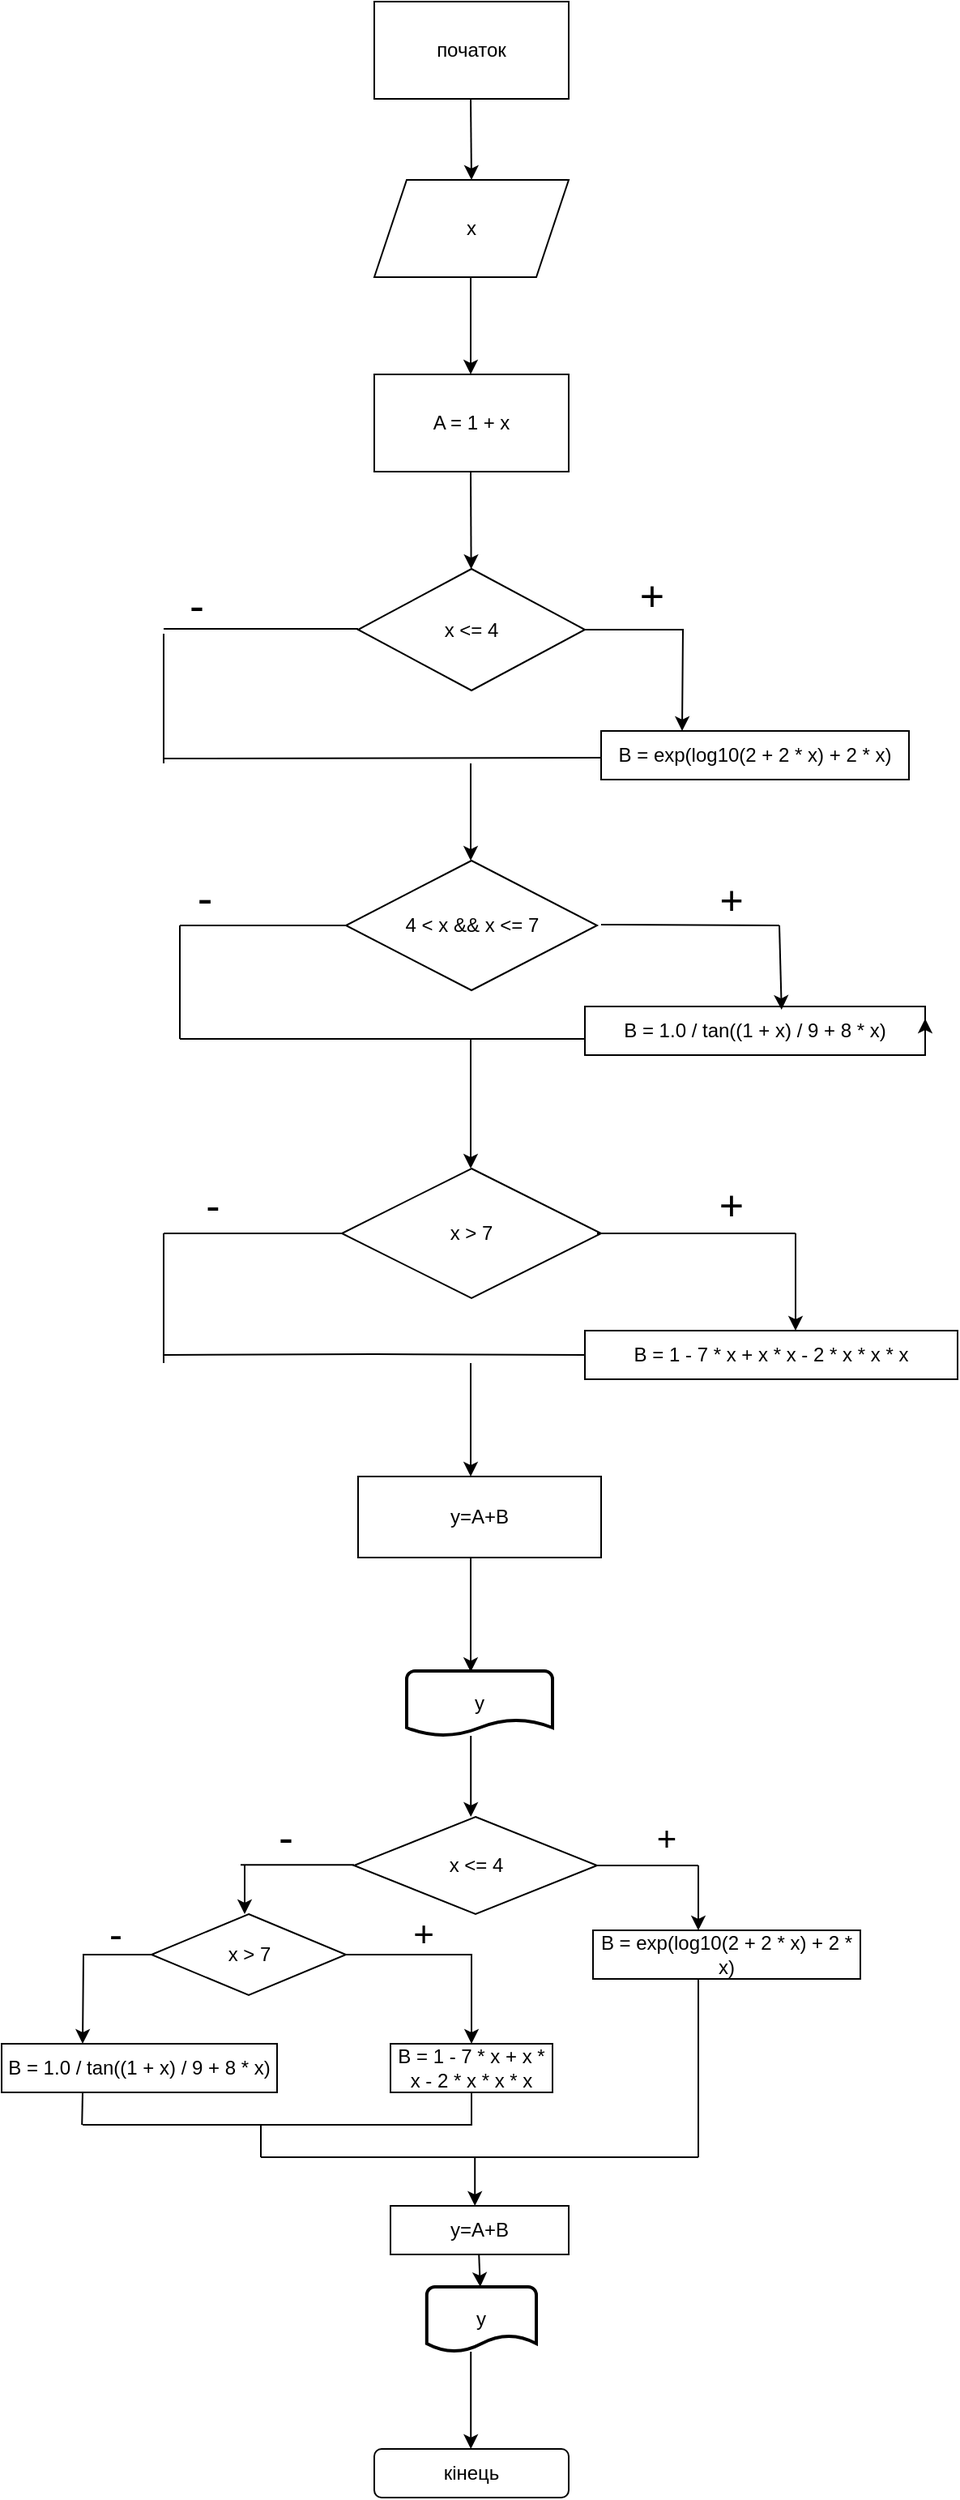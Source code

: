 <mxfile version="22.0.1" type="device" pages="2">
  <diagram id="C5RBs43oDa-KdzZeNtuy" name="Page-1">
    <mxGraphModel dx="2868" dy="1756" grid="1" gridSize="10" guides="1" tooltips="1" connect="1" arrows="1" fold="1" page="1" pageScale="1" pageWidth="1200" pageHeight="1920" math="0" shadow="0">
      <root>
        <mxCell id="WIyWlLk6GJQsqaUBKTNV-0" />
        <mxCell id="WIyWlLk6GJQsqaUBKTNV-1" parent="WIyWlLk6GJQsqaUBKTNV-0" />
        <mxCell id="y7uzhGswZM44uzYhXX_8-0" value="початок" style="rounded=0;whiteSpace=wrap;html=1;" vertex="1" parent="WIyWlLk6GJQsqaUBKTNV-1">
          <mxGeometry x="260" y="70" width="120" height="60" as="geometry" />
        </mxCell>
        <mxCell id="y7uzhGswZM44uzYhXX_8-4" value="" style="endArrow=classic;html=1;rounded=0;" edge="1" parent="WIyWlLk6GJQsqaUBKTNV-1">
          <mxGeometry width="50" height="50" relative="1" as="geometry">
            <mxPoint x="319.5" y="130" as="sourcePoint" />
            <mxPoint x="320" y="180" as="targetPoint" />
            <Array as="points" />
          </mxGeometry>
        </mxCell>
        <mxCell id="y7uzhGswZM44uzYhXX_8-5" value="x" style="shape=parallelogram;perimeter=parallelogramPerimeter;whiteSpace=wrap;html=1;fixedSize=1;" vertex="1" parent="WIyWlLk6GJQsqaUBKTNV-1">
          <mxGeometry x="260" y="180" width="120" height="60" as="geometry" />
        </mxCell>
        <mxCell id="y7uzhGswZM44uzYhXX_8-7" value="" style="endArrow=classic;html=1;rounded=0;" edge="1" parent="WIyWlLk6GJQsqaUBKTNV-1">
          <mxGeometry width="50" height="50" relative="1" as="geometry">
            <mxPoint x="319.5" y="240" as="sourcePoint" />
            <mxPoint x="319.5" y="300" as="targetPoint" />
            <Array as="points">
              <mxPoint x="319.5" y="290" />
            </Array>
          </mxGeometry>
        </mxCell>
        <mxCell id="y7uzhGswZM44uzYhXX_8-8" value="A = 1 + x" style="rounded=0;whiteSpace=wrap;html=1;" vertex="1" parent="WIyWlLk6GJQsqaUBKTNV-1">
          <mxGeometry x="260" y="300" width="120" height="60" as="geometry" />
        </mxCell>
        <mxCell id="y7uzhGswZM44uzYhXX_8-14" value="" style="endArrow=classic;html=1;rounded=0;" edge="1" parent="WIyWlLk6GJQsqaUBKTNV-1" target="y7uzhGswZM44uzYhXX_8-15">
          <mxGeometry width="50" height="50" relative="1" as="geometry">
            <mxPoint x="319.5" y="360" as="sourcePoint" />
            <mxPoint x="319.5" y="420" as="targetPoint" />
          </mxGeometry>
        </mxCell>
        <mxCell id="y7uzhGswZM44uzYhXX_8-19" style="edgeStyle=orthogonalEdgeStyle;rounded=0;orthogonalLoop=1;jettySize=auto;html=1;movable=0;resizable=0;rotatable=0;deletable=0;editable=0;locked=1;connectable=0;" edge="1" parent="WIyWlLk6GJQsqaUBKTNV-1" source="y7uzhGswZM44uzYhXX_8-15">
          <mxGeometry relative="1" as="geometry">
            <mxPoint x="450" y="520" as="targetPoint" />
          </mxGeometry>
        </mxCell>
        <mxCell id="y7uzhGswZM44uzYhXX_8-15" value="x &amp;lt;= 4" style="rhombus;whiteSpace=wrap;html=1;" vertex="1" parent="WIyWlLk6GJQsqaUBKTNV-1">
          <mxGeometry x="250" y="420" width="140" height="75" as="geometry" />
        </mxCell>
        <mxCell id="y7uzhGswZM44uzYhXX_8-18" value="B = exp(log10(2 + 2 * x) + 2 * x)" style="rounded=0;whiteSpace=wrap;html=1;movable=1;resizable=1;rotatable=1;deletable=1;editable=1;locked=0;connectable=1;" vertex="1" parent="WIyWlLk6GJQsqaUBKTNV-1">
          <mxGeometry x="400" y="520" width="190" height="30" as="geometry" />
        </mxCell>
        <mxCell id="y7uzhGswZM44uzYhXX_8-21" value="" style="endArrow=none;html=1;rounded=0;movable=0;resizable=0;rotatable=0;deletable=0;editable=0;locked=1;connectable=0;" edge="1" parent="WIyWlLk6GJQsqaUBKTNV-1">
          <mxGeometry width="50" height="50" relative="1" as="geometry">
            <mxPoint x="250" y="457" as="sourcePoint" />
            <mxPoint x="130" y="457" as="targetPoint" />
            <Array as="points" />
          </mxGeometry>
        </mxCell>
        <mxCell id="y7uzhGswZM44uzYhXX_8-23" value="" style="endArrow=none;html=1;rounded=0;movable=1;resizable=1;rotatable=1;deletable=1;editable=1;locked=0;connectable=1;" edge="1" parent="WIyWlLk6GJQsqaUBKTNV-1">
          <mxGeometry width="50" height="50" relative="1" as="geometry">
            <mxPoint x="130" y="540" as="sourcePoint" />
            <mxPoint x="130" y="460" as="targetPoint" />
          </mxGeometry>
        </mxCell>
        <mxCell id="y7uzhGswZM44uzYhXX_8-25" value="" style="endArrow=none;html=1;rounded=0;movable=0;resizable=0;rotatable=0;deletable=0;editable=0;locked=1;connectable=0;" edge="1" parent="WIyWlLk6GJQsqaUBKTNV-1">
          <mxGeometry width="50" height="50" relative="1" as="geometry">
            <mxPoint x="130" y="537" as="sourcePoint" />
            <mxPoint x="400" y="536.5" as="targetPoint" />
          </mxGeometry>
        </mxCell>
        <mxCell id="y7uzhGswZM44uzYhXX_8-28" value="" style="endArrow=classic;html=1;rounded=0;" edge="1" parent="WIyWlLk6GJQsqaUBKTNV-1">
          <mxGeometry width="50" height="50" relative="1" as="geometry">
            <mxPoint x="319.5" y="540" as="sourcePoint" />
            <mxPoint x="319.5" y="600" as="targetPoint" />
          </mxGeometry>
        </mxCell>
        <mxCell id="y7uzhGswZM44uzYhXX_8-30" value="4 &amp;lt; x &amp;amp;&amp;amp; x &amp;lt;= 7" style="rhombus;whiteSpace=wrap;html=1;" vertex="1" parent="WIyWlLk6GJQsqaUBKTNV-1">
          <mxGeometry x="242.5" y="600" width="155" height="80" as="geometry" />
        </mxCell>
        <mxCell id="y7uzhGswZM44uzYhXX_8-31" value="" style="endArrow=none;html=1;rounded=0;" edge="1" parent="WIyWlLk6GJQsqaUBKTNV-1">
          <mxGeometry width="50" height="50" relative="1" as="geometry">
            <mxPoint x="140" y="640" as="sourcePoint" />
            <mxPoint x="242.5" y="640" as="targetPoint" />
          </mxGeometry>
        </mxCell>
        <mxCell id="y7uzhGswZM44uzYhXX_8-32" value="" style="endArrow=none;html=1;rounded=0;" edge="1" parent="WIyWlLk6GJQsqaUBKTNV-1">
          <mxGeometry width="50" height="50" relative="1" as="geometry">
            <mxPoint x="140" y="710" as="sourcePoint" />
            <mxPoint x="140" y="640" as="targetPoint" />
          </mxGeometry>
        </mxCell>
        <mxCell id="y7uzhGswZM44uzYhXX_8-33" value="B = 1.0 / tan((1 + x) / 9 + 8 * x)" style="rounded=0;whiteSpace=wrap;html=1;" vertex="1" parent="WIyWlLk6GJQsqaUBKTNV-1">
          <mxGeometry x="390" y="690" width="210" height="30" as="geometry" />
        </mxCell>
        <mxCell id="y7uzhGswZM44uzYhXX_8-40" value="" style="endArrow=none;html=1;rounded=0;" edge="1" parent="WIyWlLk6GJQsqaUBKTNV-1">
          <mxGeometry width="50" height="50" relative="1" as="geometry">
            <mxPoint x="400" y="639.5" as="sourcePoint" />
            <mxPoint x="510" y="640" as="targetPoint" />
          </mxGeometry>
        </mxCell>
        <mxCell id="y7uzhGswZM44uzYhXX_8-41" value="" style="endArrow=classic;html=1;rounded=0;entryX=0.578;entryY=0.067;entryDx=0;entryDy=0;entryPerimeter=0;" edge="1" parent="WIyWlLk6GJQsqaUBKTNV-1" target="y7uzhGswZM44uzYhXX_8-33">
          <mxGeometry width="50" height="50" relative="1" as="geometry">
            <mxPoint x="510" y="640" as="sourcePoint" />
            <mxPoint x="460" y="680" as="targetPoint" />
          </mxGeometry>
        </mxCell>
        <mxCell id="y7uzhGswZM44uzYhXX_8-42" value="" style="endArrow=none;html=1;rounded=0;" edge="1" parent="WIyWlLk6GJQsqaUBKTNV-1">
          <mxGeometry width="50" height="50" relative="1" as="geometry">
            <mxPoint x="140" y="710" as="sourcePoint" />
            <mxPoint x="390" y="710" as="targetPoint" />
          </mxGeometry>
        </mxCell>
        <mxCell id="y7uzhGswZM44uzYhXX_8-43" value="" style="endArrow=classic;html=1;rounded=0;" edge="1" parent="WIyWlLk6GJQsqaUBKTNV-1">
          <mxGeometry width="50" height="50" relative="1" as="geometry">
            <mxPoint x="319.5" y="710" as="sourcePoint" />
            <mxPoint x="319.5" y="790" as="targetPoint" />
            <Array as="points">
              <mxPoint x="319.5" y="750" />
            </Array>
          </mxGeometry>
        </mxCell>
        <mxCell id="y7uzhGswZM44uzYhXX_8-44" value="x &amp;gt; 7" style="rhombus;whiteSpace=wrap;html=1;" vertex="1" parent="WIyWlLk6GJQsqaUBKTNV-1">
          <mxGeometry x="240" y="790" width="160" height="80" as="geometry" />
        </mxCell>
        <mxCell id="y7uzhGswZM44uzYhXX_8-45" value="" style="endArrow=none;html=1;rounded=0;" edge="1" parent="WIyWlLk6GJQsqaUBKTNV-1">
          <mxGeometry width="50" height="50" relative="1" as="geometry">
            <mxPoint x="397.5" y="830" as="sourcePoint" />
            <mxPoint x="520" y="830" as="targetPoint" />
          </mxGeometry>
        </mxCell>
        <mxCell id="y7uzhGswZM44uzYhXX_8-46" value="B = 1 - 7 * x + x * x - 2 * x * x * x" style="rounded=0;whiteSpace=wrap;html=1;" vertex="1" parent="WIyWlLk6GJQsqaUBKTNV-1">
          <mxGeometry x="390" y="890" width="230" height="30" as="geometry" />
        </mxCell>
        <mxCell id="y7uzhGswZM44uzYhXX_8-47" value="" style="endArrow=none;html=1;rounded=0;" edge="1" parent="WIyWlLk6GJQsqaUBKTNV-1">
          <mxGeometry width="50" height="50" relative="1" as="geometry">
            <mxPoint x="130" y="830" as="sourcePoint" />
            <mxPoint x="240" y="830" as="targetPoint" />
          </mxGeometry>
        </mxCell>
        <mxCell id="y7uzhGswZM44uzYhXX_8-48" value="" style="endArrow=none;html=1;rounded=0;" edge="1" parent="WIyWlLk6GJQsqaUBKTNV-1">
          <mxGeometry width="50" height="50" relative="1" as="geometry">
            <mxPoint x="130" y="910" as="sourcePoint" />
            <mxPoint x="130" y="830" as="targetPoint" />
            <Array as="points">
              <mxPoint x="130" y="870" />
            </Array>
          </mxGeometry>
        </mxCell>
        <mxCell id="y7uzhGswZM44uzYhXX_8-49" value="" style="endArrow=classic;html=1;rounded=0;" edge="1" parent="WIyWlLk6GJQsqaUBKTNV-1">
          <mxGeometry width="50" height="50" relative="1" as="geometry">
            <mxPoint x="520" y="830" as="sourcePoint" />
            <mxPoint x="520" y="890" as="targetPoint" />
          </mxGeometry>
        </mxCell>
        <mxCell id="y7uzhGswZM44uzYhXX_8-50" value="" style="endArrow=none;html=1;rounded=0;entryX=0;entryY=0.5;entryDx=0;entryDy=0;" edge="1" parent="WIyWlLk6GJQsqaUBKTNV-1" target="y7uzhGswZM44uzYhXX_8-46">
          <mxGeometry width="50" height="50" relative="1" as="geometry">
            <mxPoint x="130" y="905" as="sourcePoint" />
            <mxPoint x="380" y="904.5" as="targetPoint" />
            <Array as="points">
              <mxPoint x="260" y="904.5" />
            </Array>
          </mxGeometry>
        </mxCell>
        <mxCell id="y7uzhGswZM44uzYhXX_8-51" value="" style="endArrow=classic;html=1;rounded=0;" edge="1" parent="WIyWlLk6GJQsqaUBKTNV-1">
          <mxGeometry width="50" height="50" relative="1" as="geometry">
            <mxPoint x="319.5" y="910" as="sourcePoint" />
            <mxPoint x="319.5" y="980" as="targetPoint" />
          </mxGeometry>
        </mxCell>
        <mxCell id="y7uzhGswZM44uzYhXX_8-52" value="y=A+B" style="rounded=0;whiteSpace=wrap;html=1;" vertex="1" parent="WIyWlLk6GJQsqaUBKTNV-1">
          <mxGeometry x="250" y="980" width="150" height="50" as="geometry" />
        </mxCell>
        <mxCell id="y7uzhGswZM44uzYhXX_8-53" value="" style="endArrow=classic;html=1;rounded=0;" edge="1" parent="WIyWlLk6GJQsqaUBKTNV-1">
          <mxGeometry width="50" height="50" relative="1" as="geometry">
            <mxPoint x="319.5" y="1030" as="sourcePoint" />
            <mxPoint x="319.5" y="1100.667" as="targetPoint" />
          </mxGeometry>
        </mxCell>
        <mxCell id="y7uzhGswZM44uzYhXX_8-55" value="y" style="strokeWidth=2;html=1;shape=mxgraph.flowchart.document2;whiteSpace=wrap;size=0.25;" vertex="1" parent="WIyWlLk6GJQsqaUBKTNV-1">
          <mxGeometry x="280" y="1100" width="90" height="40" as="geometry" />
        </mxCell>
        <mxCell id="y7uzhGswZM44uzYhXX_8-56" value="" style="endArrow=classic;html=1;rounded=0;" edge="1" parent="WIyWlLk6GJQsqaUBKTNV-1">
          <mxGeometry width="50" height="50" relative="1" as="geometry">
            <mxPoint x="319.6" y="1140" as="sourcePoint" />
            <mxPoint x="319.6" y="1190" as="targetPoint" />
          </mxGeometry>
        </mxCell>
        <mxCell id="y7uzhGswZM44uzYhXX_8-57" value="x &amp;lt;= 4" style="rhombus;whiteSpace=wrap;html=1;" vertex="1" parent="WIyWlLk6GJQsqaUBKTNV-1">
          <mxGeometry x="247.5" y="1190" width="150" height="60" as="geometry" />
        </mxCell>
        <mxCell id="y7uzhGswZM44uzYhXX_8-58" value="B = exp(log10(2 + 2 * x) + 2 * x)" style="rounded=0;whiteSpace=wrap;html=1;" vertex="1" parent="WIyWlLk6GJQsqaUBKTNV-1">
          <mxGeometry x="395" y="1260" width="165" height="30" as="geometry" />
        </mxCell>
        <mxCell id="y7uzhGswZM44uzYhXX_8-72" style="edgeStyle=orthogonalEdgeStyle;rounded=0;orthogonalLoop=1;jettySize=auto;html=1;" edge="1" parent="WIyWlLk6GJQsqaUBKTNV-1" source="y7uzhGswZM44uzYhXX_8-59">
          <mxGeometry relative="1" as="geometry">
            <mxPoint x="80" y="1330" as="targetPoint" />
          </mxGeometry>
        </mxCell>
        <mxCell id="y7uzhGswZM44uzYhXX_8-73" style="edgeStyle=orthogonalEdgeStyle;rounded=0;orthogonalLoop=1;jettySize=auto;html=1;entryX=0.5;entryY=0;entryDx=0;entryDy=0;" edge="1" parent="WIyWlLk6GJQsqaUBKTNV-1" source="y7uzhGswZM44uzYhXX_8-59" target="y7uzhGswZM44uzYhXX_8-65">
          <mxGeometry relative="1" as="geometry">
            <mxPoint x="320" y="1310" as="targetPoint" />
          </mxGeometry>
        </mxCell>
        <mxCell id="y7uzhGswZM44uzYhXX_8-59" value="x &amp;gt; 7" style="rhombus;whiteSpace=wrap;html=1;" vertex="1" parent="WIyWlLk6GJQsqaUBKTNV-1">
          <mxGeometry x="122.5" y="1250" width="120" height="50" as="geometry" />
        </mxCell>
        <mxCell id="y7uzhGswZM44uzYhXX_8-60" value="" style="endArrow=none;html=1;rounded=0;" edge="1" parent="WIyWlLk6GJQsqaUBKTNV-1">
          <mxGeometry width="50" height="50" relative="1" as="geometry">
            <mxPoint x="177.5" y="1219.6" as="sourcePoint" />
            <mxPoint x="247.5" y="1219.6" as="targetPoint" />
          </mxGeometry>
        </mxCell>
        <mxCell id="y7uzhGswZM44uzYhXX_8-61" value="" style="endArrow=classic;html=1;rounded=0;" edge="1" parent="WIyWlLk6GJQsqaUBKTNV-1">
          <mxGeometry width="50" height="50" relative="1" as="geometry">
            <mxPoint x="180" y="1220" as="sourcePoint" />
            <mxPoint x="180" y="1250" as="targetPoint" />
          </mxGeometry>
        </mxCell>
        <mxCell id="y7uzhGswZM44uzYhXX_8-62" value="" style="endArrow=none;html=1;rounded=0;" edge="1" parent="WIyWlLk6GJQsqaUBKTNV-1">
          <mxGeometry width="50" height="50" relative="1" as="geometry">
            <mxPoint x="397.5" y="1220" as="sourcePoint" />
            <mxPoint x="460" y="1220" as="targetPoint" />
          </mxGeometry>
        </mxCell>
        <mxCell id="y7uzhGswZM44uzYhXX_8-63" value="" style="endArrow=classic;html=1;rounded=0;" edge="1" parent="WIyWlLk6GJQsqaUBKTNV-1">
          <mxGeometry width="50" height="50" relative="1" as="geometry">
            <mxPoint x="460" y="1220" as="sourcePoint" />
            <mxPoint x="460" y="1260" as="targetPoint" />
          </mxGeometry>
        </mxCell>
        <mxCell id="y7uzhGswZM44uzYhXX_8-64" value="B = 1.0 / tan((1 + x) / 9 + 8 * x)" style="rounded=0;whiteSpace=wrap;html=1;" vertex="1" parent="WIyWlLk6GJQsqaUBKTNV-1">
          <mxGeometry x="30" y="1330" width="170" height="30" as="geometry" />
        </mxCell>
        <mxCell id="y7uzhGswZM44uzYhXX_8-65" value="B = 1 - 7 * x + x * x - 2 * x * x * x" style="rounded=0;whiteSpace=wrap;html=1;" vertex="1" parent="WIyWlLk6GJQsqaUBKTNV-1">
          <mxGeometry x="270" y="1330" width="100" height="30" as="geometry" />
        </mxCell>
        <mxCell id="y7uzhGswZM44uzYhXX_8-75" value="" style="endArrow=none;html=1;rounded=0;exitX=0.5;exitY=1;exitDx=0;exitDy=0;" edge="1" parent="WIyWlLk6GJQsqaUBKTNV-1" source="y7uzhGswZM44uzYhXX_8-65">
          <mxGeometry width="50" height="50" relative="1" as="geometry">
            <mxPoint x="302.5" y="1380" as="sourcePoint" />
            <mxPoint x="80" y="1380" as="targetPoint" />
            <Array as="points">
              <mxPoint x="320" y="1380" />
            </Array>
          </mxGeometry>
        </mxCell>
        <mxCell id="y7uzhGswZM44uzYhXX_8-78" value="" style="endArrow=none;html=1;rounded=0;" edge="1" parent="WIyWlLk6GJQsqaUBKTNV-1">
          <mxGeometry width="50" height="50" relative="1" as="geometry">
            <mxPoint x="79.6" y="1380" as="sourcePoint" />
            <mxPoint x="80" y="1360" as="targetPoint" />
          </mxGeometry>
        </mxCell>
        <mxCell id="y7uzhGswZM44uzYhXX_8-79" value="" style="endArrow=none;html=1;rounded=0;" edge="1" parent="WIyWlLk6GJQsqaUBKTNV-1">
          <mxGeometry width="50" height="50" relative="1" as="geometry">
            <mxPoint x="460" y="1400" as="sourcePoint" />
            <mxPoint x="460" y="1290" as="targetPoint" />
          </mxGeometry>
        </mxCell>
        <mxCell id="y7uzhGswZM44uzYhXX_8-80" value="" style="endArrow=none;html=1;rounded=0;" edge="1" parent="WIyWlLk6GJQsqaUBKTNV-1">
          <mxGeometry width="50" height="50" relative="1" as="geometry">
            <mxPoint x="190" y="1400" as="sourcePoint" />
            <mxPoint x="460" y="1400" as="targetPoint" />
          </mxGeometry>
        </mxCell>
        <mxCell id="y7uzhGswZM44uzYhXX_8-81" value="" style="endArrow=none;html=1;rounded=0;" edge="1" parent="WIyWlLk6GJQsqaUBKTNV-1">
          <mxGeometry width="50" height="50" relative="1" as="geometry">
            <mxPoint x="190" y="1400" as="sourcePoint" />
            <mxPoint x="190" y="1380" as="targetPoint" />
          </mxGeometry>
        </mxCell>
        <mxCell id="y7uzhGswZM44uzYhXX_8-82" value="" style="endArrow=classic;html=1;rounded=0;" edge="1" parent="WIyWlLk6GJQsqaUBKTNV-1">
          <mxGeometry width="50" height="50" relative="1" as="geometry">
            <mxPoint x="322.1" y="1400" as="sourcePoint" />
            <mxPoint x="322.1" y="1430" as="targetPoint" />
          </mxGeometry>
        </mxCell>
        <mxCell id="y7uzhGswZM44uzYhXX_8-83" value="y=A+B" style="rounded=0;whiteSpace=wrap;html=1;" vertex="1" parent="WIyWlLk6GJQsqaUBKTNV-1">
          <mxGeometry x="270" y="1430" width="110" height="30" as="geometry" />
        </mxCell>
        <mxCell id="y7uzhGswZM44uzYhXX_8-84" value="" style="endArrow=classic;html=1;rounded=0;" edge="1" parent="WIyWlLk6GJQsqaUBKTNV-1" target="y7uzhGswZM44uzYhXX_8-85">
          <mxGeometry width="50" height="50" relative="1" as="geometry">
            <mxPoint x="324.6" y="1460" as="sourcePoint" />
            <mxPoint x="324.6" y="1500" as="targetPoint" />
          </mxGeometry>
        </mxCell>
        <mxCell id="y7uzhGswZM44uzYhXX_8-85" value="y" style="strokeWidth=2;html=1;shape=mxgraph.flowchart.document2;whiteSpace=wrap;size=0.25;" vertex="1" parent="WIyWlLk6GJQsqaUBKTNV-1">
          <mxGeometry x="292.4" y="1480" width="67.6" height="40" as="geometry" />
        </mxCell>
        <mxCell id="y7uzhGswZM44uzYhXX_8-86" value="" style="endArrow=classic;html=1;rounded=0;" edge="1" parent="WIyWlLk6GJQsqaUBKTNV-1">
          <mxGeometry width="50" height="50" relative="1" as="geometry">
            <mxPoint x="319.6" y="1520" as="sourcePoint" />
            <mxPoint x="319.6" y="1580" as="targetPoint" />
          </mxGeometry>
        </mxCell>
        <mxCell id="y7uzhGswZM44uzYhXX_8-90" value="кінець" style="rounded=1;whiteSpace=wrap;html=1;" vertex="1" parent="WIyWlLk6GJQsqaUBKTNV-1">
          <mxGeometry x="260" y="1580" width="120" height="30" as="geometry" />
        </mxCell>
        <mxCell id="y7uzhGswZM44uzYhXX_8-95" value="+" style="text;html=1;align=center;verticalAlign=middle;resizable=0;points=[];autosize=1;strokeColor=none;fillColor=none;fontStyle=0;fontSize=26;" vertex="1" parent="WIyWlLk6GJQsqaUBKTNV-1">
          <mxGeometry x="411" y="417" width="40" height="40" as="geometry" />
        </mxCell>
        <mxCell id="y7uzhGswZM44uzYhXX_8-96" style="edgeStyle=orthogonalEdgeStyle;rounded=0;orthogonalLoop=1;jettySize=auto;html=1;exitX=1;exitY=0.5;exitDx=0;exitDy=0;entryX=1;entryY=0.25;entryDx=0;entryDy=0;" edge="1" parent="WIyWlLk6GJQsqaUBKTNV-1" source="y7uzhGswZM44uzYhXX_8-33" target="y7uzhGswZM44uzYhXX_8-33">
          <mxGeometry relative="1" as="geometry" />
        </mxCell>
        <mxCell id="y7uzhGswZM44uzYhXX_8-97" value="-" style="text;html=1;align=center;verticalAlign=middle;resizable=0;points=[];autosize=1;strokeColor=none;fillColor=none;fontSize=28;" vertex="1" parent="WIyWlLk6GJQsqaUBKTNV-1">
          <mxGeometry x="140" y="598" width="30" height="50" as="geometry" />
        </mxCell>
        <mxCell id="y7uzhGswZM44uzYhXX_8-98" value="-" style="text;html=1;align=center;verticalAlign=middle;resizable=0;points=[];autosize=1;strokeColor=none;fillColor=none;fontSize=27;" vertex="1" parent="WIyWlLk6GJQsqaUBKTNV-1">
          <mxGeometry x="135" y="418" width="30" height="50" as="geometry" />
        </mxCell>
        <mxCell id="y7uzhGswZM44uzYhXX_8-99" value="+" style="text;html=1;align=center;verticalAlign=middle;resizable=0;points=[];autosize=1;strokeColor=none;fillColor=none;fontSize=25;" vertex="1" parent="WIyWlLk6GJQsqaUBKTNV-1">
          <mxGeometry x="460" y="603" width="40" height="40" as="geometry" />
        </mxCell>
        <mxCell id="y7uzhGswZM44uzYhXX_8-100" value="-" style="text;html=1;align=center;verticalAlign=middle;resizable=0;points=[];autosize=1;strokeColor=none;fillColor=none;fontSize=26;" vertex="1" parent="WIyWlLk6GJQsqaUBKTNV-1">
          <mxGeometry x="145" y="793" width="30" height="40" as="geometry" />
        </mxCell>
        <mxCell id="y7uzhGswZM44uzYhXX_8-101" value="+" style="text;html=1;align=center;verticalAlign=middle;resizable=0;points=[];autosize=1;strokeColor=none;fillColor=none;fontSize=26;" vertex="1" parent="WIyWlLk6GJQsqaUBKTNV-1">
          <mxGeometry x="460" y="793" width="40" height="40" as="geometry" />
        </mxCell>
        <mxCell id="y7uzhGswZM44uzYhXX_8-102" value="-" style="text;html=1;align=center;verticalAlign=middle;resizable=0;points=[];autosize=1;strokeColor=none;fillColor=none;fontSize=27;" vertex="1" parent="WIyWlLk6GJQsqaUBKTNV-1">
          <mxGeometry x="190" y="1178" width="30" height="50" as="geometry" />
        </mxCell>
        <mxCell id="y7uzhGswZM44uzYhXX_8-103" value="+" style="text;html=1;align=center;verticalAlign=middle;resizable=0;points=[];autosize=1;strokeColor=none;fillColor=none;fontSize=21;" vertex="1" parent="WIyWlLk6GJQsqaUBKTNV-1">
          <mxGeometry x="420" y="1183" width="40" height="40" as="geometry" />
        </mxCell>
        <mxCell id="y7uzhGswZM44uzYhXX_8-104" value="-" style="text;html=1;align=center;verticalAlign=middle;resizable=0;points=[];autosize=1;strokeColor=none;fillColor=none;fontSize=24;" vertex="1" parent="WIyWlLk6GJQsqaUBKTNV-1">
          <mxGeometry x="85" y="1243" width="30" height="40" as="geometry" />
        </mxCell>
        <mxCell id="y7uzhGswZM44uzYhXX_8-105" value="+" style="text;html=1;align=center;verticalAlign=middle;resizable=0;points=[];autosize=1;strokeColor=none;fillColor=none;fontSize=22;" vertex="1" parent="WIyWlLk6GJQsqaUBKTNV-1">
          <mxGeometry x="270" y="1243" width="40" height="40" as="geometry" />
        </mxCell>
      </root>
    </mxGraphModel>
  </diagram>
  <diagram id="pd6pumTfUPOQyEVuwKXl" name="Сторінка-2">
    <mxGraphModel dx="1912" dy="3091" grid="1" gridSize="10" guides="1" tooltips="1" connect="1" arrows="1" fold="1" page="1" pageScale="1" pageWidth="1200" pageHeight="1920" math="0" shadow="0">
      <root>
        <mxCell id="0" />
        <mxCell id="1" parent="0" />
        <mxCell id="3q6O36Vq2x2mZKjPJIJX-1" value="" style="verticalLabelPosition=bottom;verticalAlign=top;html=1;shape=mxgraph.flowchart.on-page_reference;fontColor=#000000;fillColor=#330000;" vertex="1" parent="1">
          <mxGeometry x="300" y="-1870" width="80" height="70" as="geometry" />
        </mxCell>
        <mxCell id="3q6O36Vq2x2mZKjPJIJX-2" value="" style="endArrow=classic;html=1;rounded=0;" edge="1" parent="1" target="3q6O36Vq2x2mZKjPJIJX-3">
          <mxGeometry width="50" height="50" relative="1" as="geometry">
            <mxPoint x="339.5" y="-1800" as="sourcePoint" />
            <mxPoint x="339.5" y="-1750" as="targetPoint" />
          </mxGeometry>
        </mxCell>
        <mxCell id="3q6O36Vq2x2mZKjPJIJX-3" value="Ввід х" style="rounded=1;whiteSpace=wrap;html=1;" vertex="1" parent="1">
          <mxGeometry x="302.38" y="-1750" width="75.25" height="30" as="geometry" />
        </mxCell>
        <mxCell id="3q6O36Vq2x2mZKjPJIJX-5" value="A = 1 + x" style="rounded=1;whiteSpace=wrap;html=1;" vertex="1" parent="1">
          <mxGeometry x="297.63" y="-1690" width="80" height="30" as="geometry" />
        </mxCell>
        <mxCell id="3q6O36Vq2x2mZKjPJIJX-6" value="" style="endArrow=classic;html=1;rounded=0;" edge="1" parent="1">
          <mxGeometry width="50" height="50" relative="1" as="geometry">
            <mxPoint x="339.51" y="-1720" as="sourcePoint" />
            <mxPoint x="339.51" y="-1690" as="targetPoint" />
            <Array as="points">
              <mxPoint x="339.51" y="-1720" />
            </Array>
          </mxGeometry>
        </mxCell>
        <mxCell id="3q6O36Vq2x2mZKjPJIJX-7" value="" style="endArrow=classic;html=1;rounded=0;" edge="1" parent="1">
          <mxGeometry width="50" height="50" relative="1" as="geometry">
            <mxPoint x="339.51" y="-1660" as="sourcePoint" />
            <mxPoint x="339.51" y="-1630" as="targetPoint" />
          </mxGeometry>
        </mxCell>
        <mxCell id="3q6O36Vq2x2mZKjPJIJX-8" value="" style="rhombus;whiteSpace=wrap;html=1;" vertex="1" parent="1">
          <mxGeometry x="317.63" y="-1630" width="40" height="30" as="geometry" />
        </mxCell>
        <mxCell id="3q6O36Vq2x2mZKjPJIJX-10" value="B = exp(log10(2 + 2 * x) + 2 * x)" style="rounded=1;whiteSpace=wrap;html=1;" vertex="1" parent="1">
          <mxGeometry x="480" y="-1630" width="230" height="30" as="geometry" />
        </mxCell>
        <mxCell id="3q6O36Vq2x2mZKjPJIJX-11" value="" style="endArrow=classic;html=1;rounded=0;entryX=0;entryY=0.5;entryDx=0;entryDy=0;" edge="1" parent="1" target="3q6O36Vq2x2mZKjPJIJX-10">
          <mxGeometry width="50" height="50" relative="1" as="geometry">
            <mxPoint x="357.63" y="-1615.5" as="sourcePoint" />
            <mxPoint x="427.63" y="-1615.5" as="targetPoint" />
          </mxGeometry>
        </mxCell>
        <mxCell id="3q6O36Vq2x2mZKjPJIJX-12" value="" style="endArrow=classic;html=1;rounded=0;" edge="1" parent="1">
          <mxGeometry width="50" height="50" relative="1" as="geometry">
            <mxPoint x="337.13" y="-1600" as="sourcePoint" />
            <mxPoint x="337.13" y="-1560" as="targetPoint" />
          </mxGeometry>
        </mxCell>
        <mxCell id="3q6O36Vq2x2mZKjPJIJX-13" value="" style="rhombus;whiteSpace=wrap;html=1;" vertex="1" parent="1">
          <mxGeometry x="312.63" y="-1560" width="47.37" height="30" as="geometry" />
        </mxCell>
        <mxCell id="3q6O36Vq2x2mZKjPJIJX-14" value="" style="endArrow=classic;html=1;rounded=0;entryX=1;entryY=0.5;entryDx=0;entryDy=0;exitX=0.5;exitY=1;exitDx=0;exitDy=0;" edge="1" parent="1" source="3q6O36Vq2x2mZKjPJIJX-10" target="3q6O36Vq2x2mZKjPJIJX-13">
          <mxGeometry width="50" height="50" relative="1" as="geometry">
            <mxPoint x="537.63" y="-1577.25" as="sourcePoint" />
            <mxPoint x="377.63" y="-1577.75" as="targetPoint" />
            <Array as="points">
              <mxPoint x="595" y="-1545" />
            </Array>
          </mxGeometry>
        </mxCell>
        <mxCell id="3q6O36Vq2x2mZKjPJIJX-16" value="[x &amp;lt;= 4]" style="text;html=1;align=center;verticalAlign=middle;resizable=0;points=[];autosize=1;strokeColor=none;fillColor=none;" vertex="1" parent="1">
          <mxGeometry x="350" y="-1652" width="60" height="30" as="geometry" />
        </mxCell>
        <mxCell id="3q6O36Vq2x2mZKjPJIJX-17" value="" style="endArrow=classic;html=1;rounded=0;" edge="1" parent="1">
          <mxGeometry width="50" height="50" relative="1" as="geometry">
            <mxPoint x="335.82" y="-1530" as="sourcePoint" />
            <mxPoint x="336" y="-1490" as="targetPoint" />
          </mxGeometry>
        </mxCell>
        <mxCell id="3q6O36Vq2x2mZKjPJIJX-22" style="edgeStyle=orthogonalEdgeStyle;rounded=0;orthogonalLoop=1;jettySize=auto;html=1;" edge="1" parent="1" source="3q6O36Vq2x2mZKjPJIJX-18" target="3q6O36Vq2x2mZKjPJIJX-23">
          <mxGeometry relative="1" as="geometry">
            <mxPoint x="336.315" y="-1420" as="targetPoint" />
          </mxGeometry>
        </mxCell>
        <mxCell id="3q6O36Vq2x2mZKjPJIJX-18" value="" style="rhombus;whiteSpace=wrap;html=1;" vertex="1" parent="1">
          <mxGeometry x="312.63" y="-1490" width="47.37" height="30" as="geometry" />
        </mxCell>
        <mxCell id="3q6O36Vq2x2mZKjPJIJX-19" value="B = 1.0 / tan((1 + x) / 9 + 8 * x)" style="rounded=1;whiteSpace=wrap;html=1;" vertex="1" parent="1">
          <mxGeometry x="530" y="-1490" width="210" height="30" as="geometry" />
        </mxCell>
        <mxCell id="3q6O36Vq2x2mZKjPJIJX-20" value="" style="endArrow=classic;html=1;rounded=0;" edge="1" parent="1">
          <mxGeometry width="50" height="50" relative="1" as="geometry">
            <mxPoint x="357.63" y="-1475.5" as="sourcePoint" />
            <mxPoint x="530" y="-1475" as="targetPoint" />
          </mxGeometry>
        </mxCell>
        <mxCell id="3q6O36Vq2x2mZKjPJIJX-21" value="[4 &amp;lt; x &amp;amp;&amp;amp; x &amp;lt;= 7]" style="text;html=1;align=center;verticalAlign=middle;resizable=0;points=[];autosize=1;strokeColor=none;fillColor=none;" vertex="1" parent="1">
          <mxGeometry x="350" y="-1512" width="110" height="30" as="geometry" />
        </mxCell>
        <mxCell id="3q6O36Vq2x2mZKjPJIJX-30" style="edgeStyle=orthogonalEdgeStyle;rounded=0;orthogonalLoop=1;jettySize=auto;html=1;" edge="1" parent="1" source="3q6O36Vq2x2mZKjPJIJX-23">
          <mxGeometry relative="1" as="geometry">
            <mxPoint x="336.32" y="-1340" as="targetPoint" />
          </mxGeometry>
        </mxCell>
        <mxCell id="3q6O36Vq2x2mZKjPJIJX-23" value="" style="rhombus;whiteSpace=wrap;html=1;" vertex="1" parent="1">
          <mxGeometry x="304.48" y="-1420" width="63.68" height="40" as="geometry" />
        </mxCell>
        <mxCell id="3q6O36Vq2x2mZKjPJIJX-26" value="" style="endArrow=classic;html=1;rounded=0;exitX=0.568;exitY=1;exitDx=0;exitDy=0;entryX=1;entryY=0.5;entryDx=0;entryDy=0;exitPerimeter=0;" edge="1" parent="1" source="3q6O36Vq2x2mZKjPJIJX-19" target="3q6O36Vq2x2mZKjPJIJX-23">
          <mxGeometry width="50" height="50" relative="1" as="geometry">
            <mxPoint x="645" y="-1460" as="sourcePoint" />
            <mxPoint x="380" y="-1400" as="targetPoint" />
            <Array as="points">
              <mxPoint x="650" y="-1400" />
            </Array>
          </mxGeometry>
        </mxCell>
        <mxCell id="3q6O36Vq2x2mZKjPJIJX-32" style="edgeStyle=orthogonalEdgeStyle;rounded=0;orthogonalLoop=1;jettySize=auto;html=1;entryX=0;entryY=0.5;entryDx=0;entryDy=0;" edge="1" parent="1" source="3q6O36Vq2x2mZKjPJIJX-29" target="3q6O36Vq2x2mZKjPJIJX-31">
          <mxGeometry relative="1" as="geometry" />
        </mxCell>
        <mxCell id="3q6O36Vq2x2mZKjPJIJX-35" style="edgeStyle=orthogonalEdgeStyle;rounded=0;orthogonalLoop=1;jettySize=auto;html=1;" edge="1" parent="1" source="3q6O36Vq2x2mZKjPJIJX-29" target="3q6O36Vq2x2mZKjPJIJX-36">
          <mxGeometry relative="1" as="geometry">
            <mxPoint x="336.31" y="-1260" as="targetPoint" />
          </mxGeometry>
        </mxCell>
        <mxCell id="3q6O36Vq2x2mZKjPJIJX-29" value="" style="rhombus;whiteSpace=wrap;html=1;" vertex="1" parent="1">
          <mxGeometry x="296.31" y="-1340" width="80" height="50" as="geometry" />
        </mxCell>
        <mxCell id="3q6O36Vq2x2mZKjPJIJX-31" value="B = 1 - 7 * x + x * x - 2 * x * x * x" style="rounded=1;whiteSpace=wrap;html=1;" vertex="1" parent="1">
          <mxGeometry x="560" y="-1330" width="220" height="30" as="geometry" />
        </mxCell>
        <mxCell id="3q6O36Vq2x2mZKjPJIJX-34" value="[x &amp;gt; 7]" style="text;html=1;align=center;verticalAlign=middle;resizable=0;points=[];autosize=1;strokeColor=none;fillColor=none;" vertex="1" parent="1">
          <mxGeometry x="375" y="-1350" width="60" height="30" as="geometry" />
        </mxCell>
        <mxCell id="3q6O36Vq2x2mZKjPJIJX-39" style="edgeStyle=orthogonalEdgeStyle;rounded=0;orthogonalLoop=1;jettySize=auto;html=1;" edge="1" parent="1" source="3q6O36Vq2x2mZKjPJIJX-36" target="3q6O36Vq2x2mZKjPJIJX-40">
          <mxGeometry relative="1" as="geometry">
            <mxPoint x="337.5" y="-1190" as="targetPoint" />
          </mxGeometry>
        </mxCell>
        <mxCell id="3q6O36Vq2x2mZKjPJIJX-36" value="" style="rhombus;whiteSpace=wrap;html=1;" vertex="1" parent="1">
          <mxGeometry x="295" y="-1260" width="85" height="40" as="geometry" />
        </mxCell>
        <mxCell id="3q6O36Vq2x2mZKjPJIJX-37" value="" style="endArrow=classic;html=1;rounded=0;exitX=0.568;exitY=1;exitDx=0;exitDy=0;entryX=1;entryY=0.5;entryDx=0;entryDy=0;exitPerimeter=0;" edge="1" parent="1">
          <mxGeometry width="50" height="50" relative="1" as="geometry">
            <mxPoint x="661" y="-1300" as="sourcePoint" />
            <mxPoint x="380" y="-1240" as="targetPoint" />
            <Array as="points">
              <mxPoint x="662" y="-1240" />
            </Array>
          </mxGeometry>
        </mxCell>
        <mxCell id="3q6O36Vq2x2mZKjPJIJX-43" style="edgeStyle=orthogonalEdgeStyle;rounded=0;orthogonalLoop=1;jettySize=auto;html=1;" edge="1" parent="1" source="3q6O36Vq2x2mZKjPJIJX-40" target="3q6O36Vq2x2mZKjPJIJX-44">
          <mxGeometry relative="1" as="geometry">
            <mxPoint x="336.315" y="-1130" as="targetPoint" />
          </mxGeometry>
        </mxCell>
        <mxCell id="3q6O36Vq2x2mZKjPJIJX-40" value="y=A+B" style="rounded=1;whiteSpace=wrap;html=1;" vertex="1" parent="1">
          <mxGeometry x="268.85" y="-1190" width="134.93" height="30" as="geometry" />
        </mxCell>
        <mxCell id="3q6O36Vq2x2mZKjPJIJX-45" style="edgeStyle=orthogonalEdgeStyle;rounded=0;orthogonalLoop=1;jettySize=auto;html=1;" edge="1" parent="1" source="3q6O36Vq2x2mZKjPJIJX-44" target="3q6O36Vq2x2mZKjPJIJX-46">
          <mxGeometry relative="1" as="geometry">
            <mxPoint x="336.31" y="-1060" as="targetPoint" />
          </mxGeometry>
        </mxCell>
        <mxCell id="3q6O36Vq2x2mZKjPJIJX-44" value="вивід y" style="rounded=1;whiteSpace=wrap;html=1;" vertex="1" parent="1">
          <mxGeometry x="281.04" y="-1120" width="110.54" height="30" as="geometry" />
        </mxCell>
        <mxCell id="3q6O36Vq2x2mZKjPJIJX-47" style="edgeStyle=orthogonalEdgeStyle;rounded=0;orthogonalLoop=1;jettySize=auto;html=1;" edge="1" parent="1" source="3q6O36Vq2x2mZKjPJIJX-46" target="3q6O36Vq2x2mZKjPJIJX-48">
          <mxGeometry relative="1" as="geometry">
            <mxPoint x="335.41" y="-980" as="targetPoint" />
          </mxGeometry>
        </mxCell>
        <mxCell id="3q6O36Vq2x2mZKjPJIJX-53" style="edgeStyle=orthogonalEdgeStyle;rounded=0;orthogonalLoop=1;jettySize=auto;html=1;" edge="1" parent="1" source="3q6O36Vq2x2mZKjPJIJX-46">
          <mxGeometry relative="1" as="geometry">
            <mxPoint x="530" y="-1030" as="targetPoint" />
          </mxGeometry>
        </mxCell>
        <mxCell id="3q6O36Vq2x2mZKjPJIJX-46" value="" style="rhombus;whiteSpace=wrap;html=1;" vertex="1" parent="1">
          <mxGeometry x="302.38" y="-1050" width="66.06" height="40" as="geometry" />
        </mxCell>
        <mxCell id="3q6O36Vq2x2mZKjPJIJX-55" style="edgeStyle=orthogonalEdgeStyle;rounded=0;orthogonalLoop=1;jettySize=auto;html=1;" edge="1" parent="1" source="3q6O36Vq2x2mZKjPJIJX-48">
          <mxGeometry relative="1" as="geometry">
            <mxPoint x="530" y="-950" as="targetPoint" />
          </mxGeometry>
        </mxCell>
        <mxCell id="3q6O36Vq2x2mZKjPJIJX-56" style="edgeStyle=orthogonalEdgeStyle;rounded=0;orthogonalLoop=1;jettySize=auto;html=1;" edge="1" parent="1" source="3q6O36Vq2x2mZKjPJIJX-48">
          <mxGeometry relative="1" as="geometry">
            <mxPoint x="335.41" y="-900" as="targetPoint" />
          </mxGeometry>
        </mxCell>
        <mxCell id="3q6O36Vq2x2mZKjPJIJX-48" value="" style="rhombus;whiteSpace=wrap;html=1;" vertex="1" parent="1">
          <mxGeometry x="297.91" y="-970" width="75" height="40" as="geometry" />
        </mxCell>
        <mxCell id="3q6O36Vq2x2mZKjPJIJX-67" style="edgeStyle=orthogonalEdgeStyle;rounded=0;orthogonalLoop=1;jettySize=auto;html=1;" edge="1" parent="1">
          <mxGeometry relative="1" as="geometry">
            <mxPoint x="695" y="-802" as="targetPoint" />
            <mxPoint x="775" y="-1032" as="sourcePoint" />
            <Array as="points">
              <mxPoint x="916" y="-1032" />
            </Array>
          </mxGeometry>
        </mxCell>
        <mxCell id="3q6O36Vq2x2mZKjPJIJX-49" value="B = exp(log10(2 + 2 * x) + 2 * x)" style="rounded=1;whiteSpace=wrap;html=1;" vertex="1" parent="1">
          <mxGeometry x="530" y="-1045" width="250" height="30" as="geometry" />
        </mxCell>
        <mxCell id="3q6O36Vq2x2mZKjPJIJX-65" style="edgeStyle=orthogonalEdgeStyle;rounded=0;orthogonalLoop=1;jettySize=auto;html=1;" edge="1" parent="1" source="3q6O36Vq2x2mZKjPJIJX-50">
          <mxGeometry relative="1" as="geometry">
            <mxPoint x="655" y="-840" as="targetPoint" />
          </mxGeometry>
        </mxCell>
        <mxCell id="3q6O36Vq2x2mZKjPJIJX-50" value="B = 1 - 7 * x + pow(2,x) - 2 * pow(3,x)" style="rounded=1;whiteSpace=wrap;html=1;" vertex="1" parent="1">
          <mxGeometry x="530" y="-965" width="250" height="30" as="geometry" />
        </mxCell>
        <mxCell id="3q6O36Vq2x2mZKjPJIJX-62" style="edgeStyle=orthogonalEdgeStyle;rounded=0;orthogonalLoop=1;jettySize=auto;html=1;" edge="1" parent="1" source="3q6O36Vq2x2mZKjPJIJX-59" target="3q6O36Vq2x2mZKjPJIJX-63">
          <mxGeometry relative="1" as="geometry">
            <mxPoint x="335.41" y="-820" as="targetPoint" />
          </mxGeometry>
        </mxCell>
        <mxCell id="3q6O36Vq2x2mZKjPJIJX-59" value="B = 1.0 / tan((1 + x) / 9 + 8 * x)" style="rounded=1;whiteSpace=wrap;html=1;" vertex="1" parent="1">
          <mxGeometry x="235.95" y="-900" width="198.92" height="40" as="geometry" />
        </mxCell>
        <mxCell id="3q6O36Vq2x2mZKjPJIJX-60" value="[x &amp;lt;= 4]" style="text;html=1;align=center;verticalAlign=middle;resizable=0;points=[];autosize=1;strokeColor=none;fillColor=none;" vertex="1" parent="1">
          <mxGeometry x="360" y="-1062" width="60" height="30" as="geometry" />
        </mxCell>
        <mxCell id="3q6O36Vq2x2mZKjPJIJX-61" value="[x &amp;gt; 7]" style="text;html=1;align=center;verticalAlign=middle;resizable=0;points=[];autosize=1;strokeColor=none;fillColor=none;" vertex="1" parent="1">
          <mxGeometry x="360" y="-982" width="60" height="30" as="geometry" />
        </mxCell>
        <mxCell id="3q6O36Vq2x2mZKjPJIJX-66" style="edgeStyle=orthogonalEdgeStyle;rounded=0;orthogonalLoop=1;jettySize=auto;html=1;entryX=0;entryY=0.5;entryDx=0;entryDy=0;" edge="1" parent="1" source="3q6O36Vq2x2mZKjPJIJX-63" target="3q6O36Vq2x2mZKjPJIJX-64">
          <mxGeometry relative="1" as="geometry" />
        </mxCell>
        <mxCell id="3q6O36Vq2x2mZKjPJIJX-68" style="edgeStyle=orthogonalEdgeStyle;rounded=0;orthogonalLoop=1;jettySize=auto;html=1;" edge="1" parent="1" source="3q6O36Vq2x2mZKjPJIJX-63" target="3q6O36Vq2x2mZKjPJIJX-69">
          <mxGeometry relative="1" as="geometry">
            <mxPoint x="335.41" y="-750" as="targetPoint" />
          </mxGeometry>
        </mxCell>
        <mxCell id="3q6O36Vq2x2mZKjPJIJX-63" value="" style="rhombus;whiteSpace=wrap;html=1;" vertex="1" parent="1">
          <mxGeometry x="295.41" y="-830" width="80" height="50" as="geometry" />
        </mxCell>
        <mxCell id="3q6O36Vq2x2mZKjPJIJX-64" value="" style="rhombus;whiteSpace=wrap;html=1;" vertex="1" parent="1">
          <mxGeometry x="615" y="-837.5" width="80" height="65" as="geometry" />
        </mxCell>
        <mxCell id="3q6O36Vq2x2mZKjPJIJX-70" style="edgeStyle=orthogonalEdgeStyle;rounded=0;orthogonalLoop=1;jettySize=auto;html=1;" edge="1" parent="1" source="3q6O36Vq2x2mZKjPJIJX-69" target="3q6O36Vq2x2mZKjPJIJX-71">
          <mxGeometry relative="1" as="geometry">
            <mxPoint x="336.305" y="-650" as="targetPoint" />
          </mxGeometry>
        </mxCell>
        <mxCell id="3q6O36Vq2x2mZKjPJIJX-69" value="y=A+B" style="rounded=1;whiteSpace=wrap;html=1;" vertex="1" parent="1">
          <mxGeometry x="279.01" y="-730" width="114.59" height="40" as="geometry" />
        </mxCell>
        <mxCell id="3q6O36Vq2x2mZKjPJIJX-72" style="edgeStyle=orthogonalEdgeStyle;rounded=0;orthogonalLoop=1;jettySize=auto;html=1;" edge="1" parent="1" source="3q6O36Vq2x2mZKjPJIJX-71" target="3q6O36Vq2x2mZKjPJIJX-73">
          <mxGeometry relative="1" as="geometry">
            <mxPoint x="336.31" y="-570" as="targetPoint" />
          </mxGeometry>
        </mxCell>
        <mxCell id="3q6O36Vq2x2mZKjPJIJX-71" value="вивід y" style="rounded=1;whiteSpace=wrap;html=1;" vertex="1" parent="1">
          <mxGeometry x="275.13" y="-650" width="122.36" height="40" as="geometry" />
        </mxCell>
        <mxCell id="3q6O36Vq2x2mZKjPJIJX-73" value="" style="ellipse;whiteSpace=wrap;html=1;gradientColor=default;fillColor=#330000;" vertex="1" parent="1">
          <mxGeometry x="300.06" y="-580" width="72.51" height="60" as="geometry" />
        </mxCell>
      </root>
    </mxGraphModel>
  </diagram>
</mxfile>
